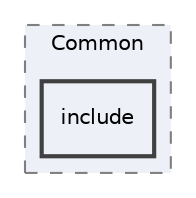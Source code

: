 digraph "include"
{
 // LATEX_PDF_SIZE
  edge [fontname="Helvetica",fontsize="10",labelfontname="Helvetica",labelfontsize="10"];
  node [fontname="Helvetica",fontsize="10",shape=record];
  compound=true
  subgraph clusterdir_d38764bbd2ed2fce86b6f67aad6c8758 {
    graph [ bgcolor="#edf0f7", pencolor="grey50", style="filled,dashed,", label="Common", fontname="Helvetica", fontsize="10", URL="dir_d38764bbd2ed2fce86b6f67aad6c8758.html"]
  dir_0a45227f4c46c77b0068bfb15d91c4af [shape=box, label="include", style="filled,bold,", fillcolor="#edf0f7", color="grey25", URL="dir_0a45227f4c46c77b0068bfb15d91c4af.html"];
  }
}
